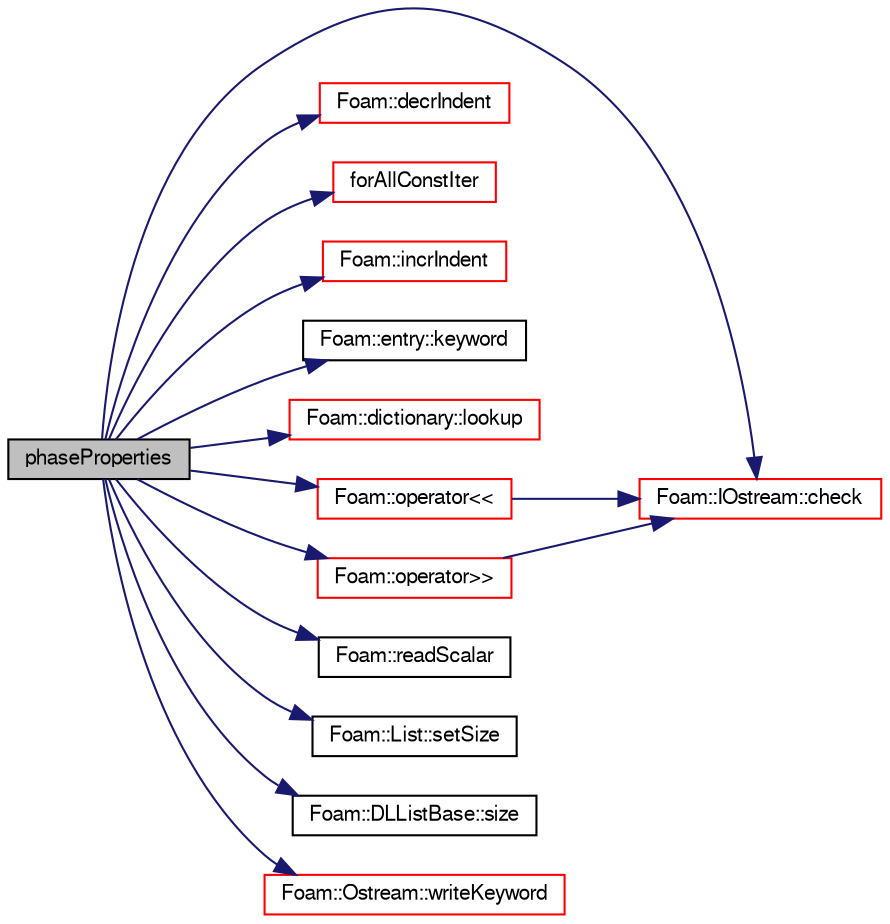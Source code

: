 digraph "phaseProperties"
{
  bgcolor="transparent";
  edge [fontname="FreeSans",fontsize="10",labelfontname="FreeSans",labelfontsize="10"];
  node [fontname="FreeSans",fontsize="10",shape=record];
  rankdir="LR";
  Node2 [label="phaseProperties",height=0.2,width=0.4,color="black", fillcolor="grey75", style="filled", fontcolor="black"];
  Node2 -> Node3 [color="midnightblue",fontsize="10",style="solid",fontname="FreeSans"];
  Node3 [label="Foam::IOstream::check",height=0.2,width=0.4,color="red",URL="$a26226.html#a367eb3425fc4e8270e2aa961df8ac8a5",tooltip="Check IOstream status for given operation. "];
  Node2 -> Node52 [color="midnightblue",fontsize="10",style="solid",fontname="FreeSans"];
  Node52 [label="Foam::decrIndent",height=0.2,width=0.4,color="red",URL="$a21124.html#a1c3a44e035fae1cd9d5a4a60a7e1c32b",tooltip="Decrement the indent level. "];
  Node2 -> Node54 [color="midnightblue",fontsize="10",style="solid",fontname="FreeSans"];
  Node54 [label="forAllConstIter",height=0.2,width=0.4,color="red",URL="$a38141.html#ae21e2836509b0fa7f7cedf6493b11b09"];
  Node2 -> Node309 [color="midnightblue",fontsize="10",style="solid",fontname="FreeSans"];
  Node309 [label="Foam::incrIndent",height=0.2,width=0.4,color="red",URL="$a21124.html#a5baff2b2334a238271b33f039e5dde5c",tooltip="Increment the indent level. "];
  Node2 -> Node25 [color="midnightblue",fontsize="10",style="solid",fontname="FreeSans"];
  Node25 [label="Foam::entry::keyword",height=0.2,width=0.4,color="black",URL="$a26022.html#a524d765e79e84690b9c13f55191b85c7",tooltip="Return keyword. "];
  Node2 -> Node62 [color="midnightblue",fontsize="10",style="solid",fontname="FreeSans"];
  Node62 [label="Foam::dictionary::lookup",height=0.2,width=0.4,color="red",URL="$a26014.html#a6a0727fa523e48977e27348663def509",tooltip="Find and return an entry data stream. "];
  Node2 -> Node315 [color="midnightblue",fontsize="10",style="solid",fontname="FreeSans"];
  Node315 [label="Foam::operator\<\<",height=0.2,width=0.4,color="red",URL="$a21124.html#ae86a76a63deefbe1a4490c873ad8e1b2"];
  Node315 -> Node3 [color="midnightblue",fontsize="10",style="solid",fontname="FreeSans"];
  Node2 -> Node317 [color="midnightblue",fontsize="10",style="solid",fontname="FreeSans"];
  Node317 [label="Foam::operator\>\>",height=0.2,width=0.4,color="red",URL="$a21124.html#a44f398e0525f8d7f48cead029868d845"];
  Node317 -> Node3 [color="midnightblue",fontsize="10",style="solid",fontname="FreeSans"];
  Node2 -> Node255 [color="midnightblue",fontsize="10",style="solid",fontname="FreeSans"];
  Node255 [label="Foam::readScalar",height=0.2,width=0.4,color="black",URL="$a21124.html#a828d57f6d9b9806c086a3f840a147115",tooltip="Read whole of buf as a scalar. Return true if succesful. "];
  Node2 -> Node66 [color="midnightblue",fontsize="10",style="solid",fontname="FreeSans"];
  Node66 [label="Foam::List::setSize",height=0.2,width=0.4,color="black",URL="$a25694.html#aedb985ffeaf1bdbfeccc2a8730405703",tooltip="Reset size of List. "];
  Node2 -> Node67 [color="midnightblue",fontsize="10",style="solid",fontname="FreeSans"];
  Node67 [label="Foam::DLListBase::size",height=0.2,width=0.4,color="black",URL="$a25806.html#a47b3bf30da1eb3ab8076b5fbe00e0494",tooltip="Return number of elements in list. "];
  Node2 -> Node156 [color="midnightblue",fontsize="10",style="solid",fontname="FreeSans"];
  Node156 [label="Foam::Ostream::writeKeyword",height=0.2,width=0.4,color="red",URL="$a26238.html#a3c58b2bb9174ea3c4a5fa58095d1290e",tooltip="Write the keyword followed by an appropriate indentation. "];
}
